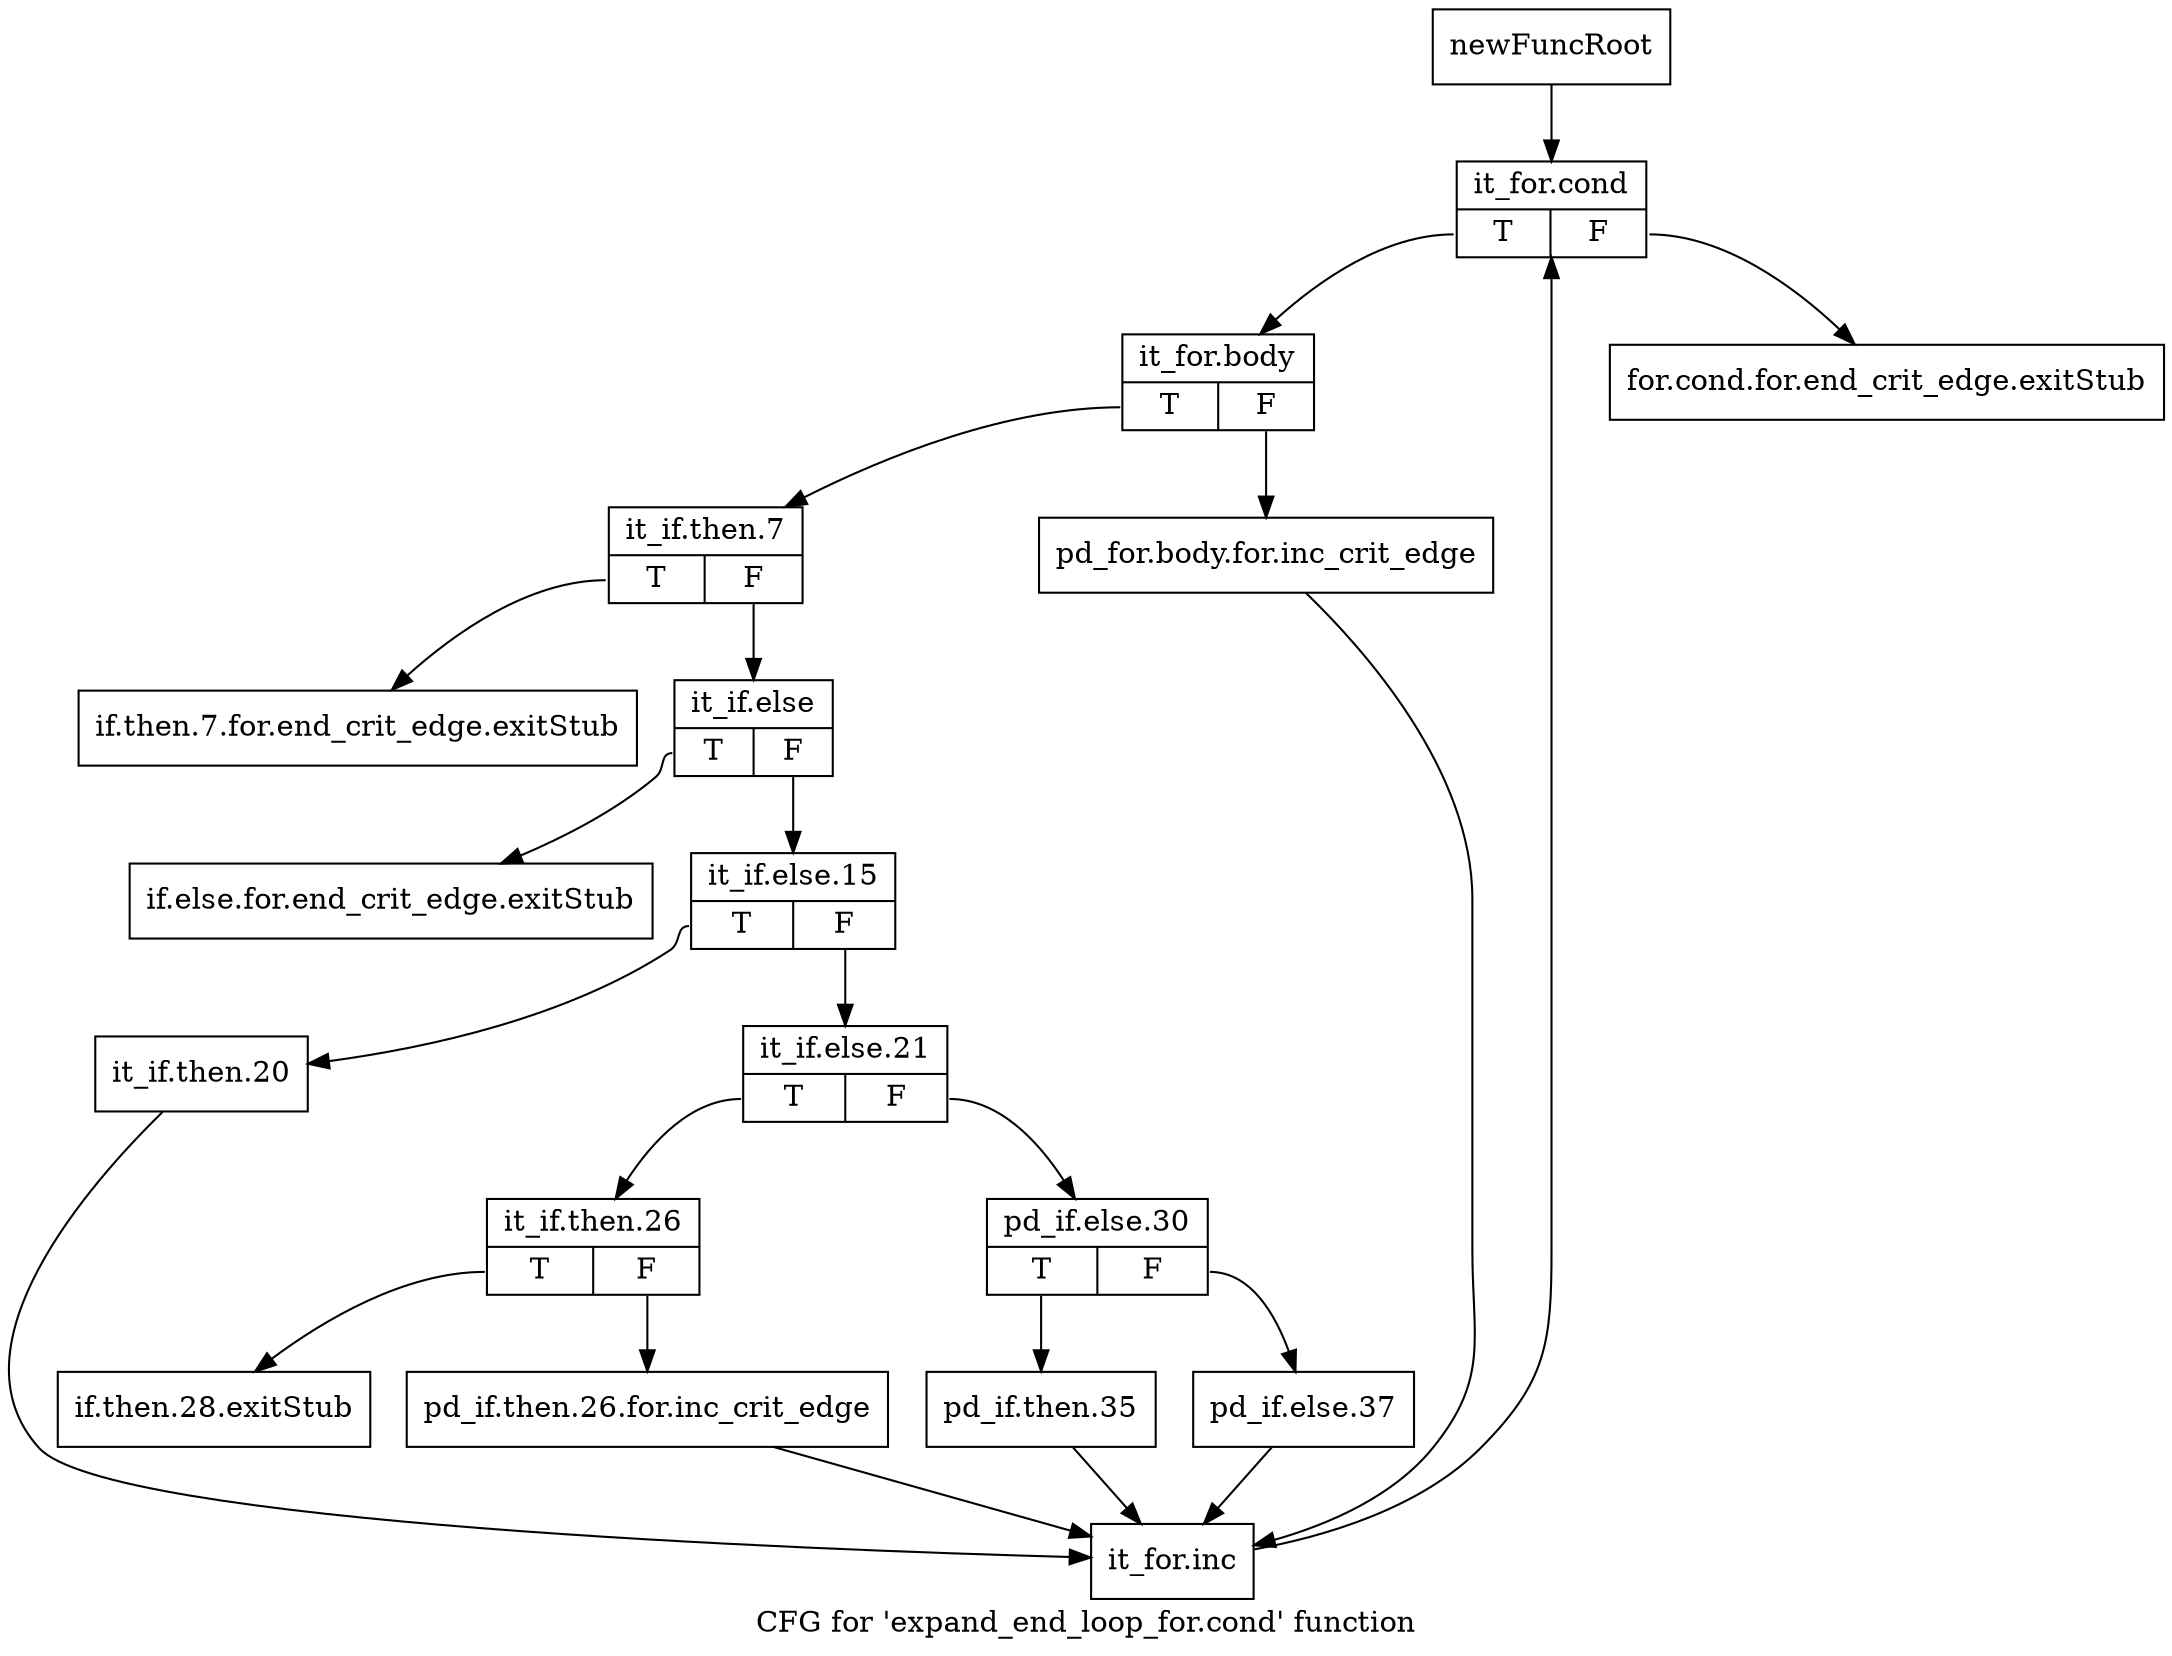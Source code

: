 digraph "CFG for 'expand_end_loop_for.cond' function" {
	label="CFG for 'expand_end_loop_for.cond' function";

	Node0xc3af370 [shape=record,label="{newFuncRoot}"];
	Node0xc3af370 -> Node0xc3af500;
	Node0xc3af3c0 [shape=record,label="{for.cond.for.end_crit_edge.exitStub}"];
	Node0xc3af410 [shape=record,label="{if.then.7.for.end_crit_edge.exitStub}"];
	Node0xc3af460 [shape=record,label="{if.else.for.end_crit_edge.exitStub}"];
	Node0xc3af4b0 [shape=record,label="{if.then.28.exitStub}"];
	Node0xc3af500 [shape=record,label="{it_for.cond|{<s0>T|<s1>F}}"];
	Node0xc3af500:s0 -> Node0xc3af550;
	Node0xc3af500:s1 -> Node0xc3af3c0;
	Node0xc3af550 [shape=record,label="{it_for.body|{<s0>T|<s1>F}}"];
	Node0xc3af550:s0 -> Node0xc3af5f0;
	Node0xc3af550:s1 -> Node0xc3af5a0;
	Node0xc3af5a0 [shape=record,label="{pd_for.body.for.inc_crit_edge}"];
	Node0xc3af5a0 -> Node0xc3af910;
	Node0xc3af5f0 [shape=record,label="{it_if.then.7|{<s0>T|<s1>F}}"];
	Node0xc3af5f0:s0 -> Node0xc3af410;
	Node0xc3af5f0:s1 -> Node0xc3af640;
	Node0xc3af640 [shape=record,label="{it_if.else|{<s0>T|<s1>F}}"];
	Node0xc3af640:s0 -> Node0xc3af460;
	Node0xc3af640:s1 -> Node0xc3af690;
	Node0xc3af690 [shape=record,label="{it_if.else.15|{<s0>T|<s1>F}}"];
	Node0xc3af690:s0 -> Node0xc3af8c0;
	Node0xc3af690:s1 -> Node0xc3af6e0;
	Node0xc3af6e0 [shape=record,label="{it_if.else.21|{<s0>T|<s1>F}}"];
	Node0xc3af6e0:s0 -> Node0xc3af820;
	Node0xc3af6e0:s1 -> Node0xc3af730;
	Node0xc3af730 [shape=record,label="{pd_if.else.30|{<s0>T|<s1>F}}"];
	Node0xc3af730:s0 -> Node0xc3af7d0;
	Node0xc3af730:s1 -> Node0xc3af780;
	Node0xc3af780 [shape=record,label="{pd_if.else.37}"];
	Node0xc3af780 -> Node0xc3af910;
	Node0xc3af7d0 [shape=record,label="{pd_if.then.35}"];
	Node0xc3af7d0 -> Node0xc3af910;
	Node0xc3af820 [shape=record,label="{it_if.then.26|{<s0>T|<s1>F}}"];
	Node0xc3af820:s0 -> Node0xc3af4b0;
	Node0xc3af820:s1 -> Node0xc3af870;
	Node0xc3af870 [shape=record,label="{pd_if.then.26.for.inc_crit_edge}"];
	Node0xc3af870 -> Node0xc3af910;
	Node0xc3af8c0 [shape=record,label="{it_if.then.20}"];
	Node0xc3af8c0 -> Node0xc3af910;
	Node0xc3af910 [shape=record,label="{it_for.inc}"];
	Node0xc3af910 -> Node0xc3af500;
}
